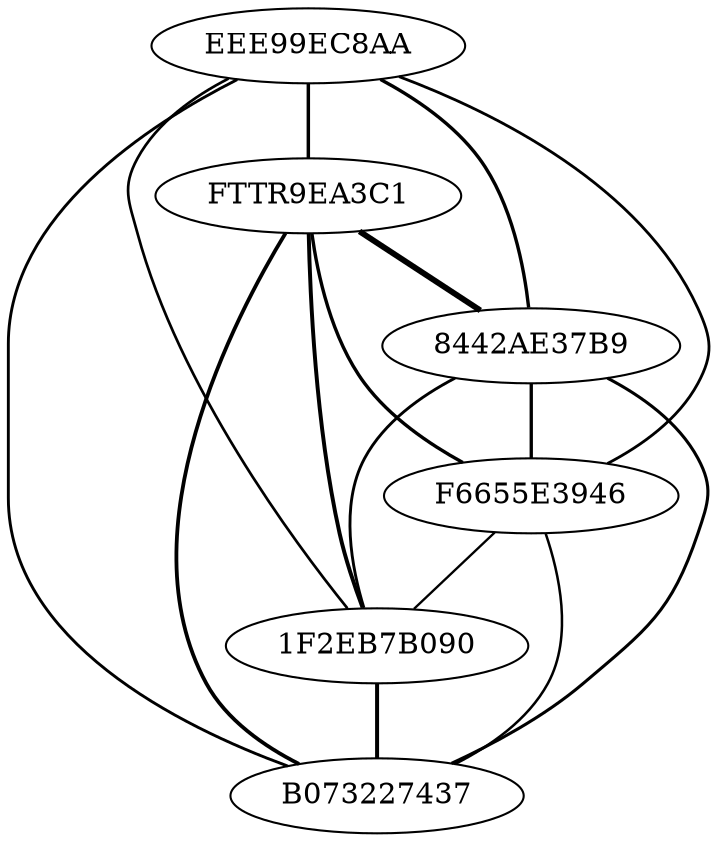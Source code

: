 strict graph  {
"./Cluster_2/EEE99EC8AA67B05407C01094184C33D2B5A44" [label=EEE99EC8AA];
"./Cluster_2/FTTR9EA3C16194CE354C244C1B74C46CD92E" [label=FTTR9EA3C1];
"./Cluster_2/8442AE37B91F279A9F06DE4C60B286A3" [label="8442AE37B9"];
"./Cluster_2/F6655E39465C2FF5B016980D918EA028" [label=F6655E3946];
"./Cluster_2/1F2EB7B090018D975E6D9B40868C94CA" [label="1F2EB7B090"];
"./Cluster_2/B07322743778B5868475DBE66EEDAC4F" [label=B073227437];
"./Cluster_2/EEE99EC8AA67B05407C01094184C33D2B5A44" -- "./Cluster_2/FTTR9EA3C16194CE354C244C1B74C46CD92E"  [penwidth="1.6666666666666665"];
"./Cluster_2/EEE99EC8AA67B05407C01094184C33D2B5A44" -- "./Cluster_2/8442AE37B91F279A9F06DE4C60B286A3"  [penwidth="1.6346153846153846"];
"./Cluster_2/EEE99EC8AA67B05407C01094184C33D2B5A44" -- "./Cluster_2/F6655E39465C2FF5B016980D918EA028"  [penwidth="1.3551401869158877"];
"./Cluster_2/EEE99EC8AA67B05407C01094184C33D2B5A44" -- "./Cluster_2/1F2EB7B090018D975E6D9B40868C94CA"  [penwidth="1.2962962962962967"];
"./Cluster_2/EEE99EC8AA67B05407C01094184C33D2B5A44" -- "./Cluster_2/B07322743778B5868475DBE66EEDAC4F"  [penwidth="1.3888888888888886"];
"./Cluster_2/FTTR9EA3C16194CE354C244C1B74C46CD92E" -- "./Cluster_2/8442AE37B91F279A9F06DE4C60B286A3"  [penwidth="2.8125"];
"./Cluster_2/FTTR9EA3C16194CE354C244C1B74C46CD92E" -- "./Cluster_2/F6655E39465C2FF5B016980D918EA028"  [penwidth="1.6346153846153846"];
"./Cluster_2/FTTR9EA3C16194CE354C244C1B74C46CD92E" -- "./Cluster_2/1F2EB7B090018D975E6D9B40868C94CA"  [penwidth="1.8932038834951461"];
"./Cluster_2/FTTR9EA3C16194CE354C244C1B74C46CD92E" -- "./Cluster_2/B07322743778B5868475DBE66EEDAC4F"  [penwidth="1.8269230769230773"];
"./Cluster_2/8442AE37B91F279A9F06DE4C60B286A3" -- "./Cluster_2/F6655E39465C2FF5B016980D918EA028"  [penwidth="1.6037735849056602"];
"./Cluster_2/8442AE37B91F279A9F06DE4C60B286A3" -- "./Cluster_2/1F2EB7B090018D975E6D9B40868C94CA"  [penwidth="1.3888888888888886"];
"./Cluster_2/8442AE37B91F279A9F06DE4C60B286A3" -- "./Cluster_2/B07322743778B5868475DBE66EEDAC4F"  [penwidth="1.4814814814814816"];
"./Cluster_2/F6655E39465C2FF5B016980D918EA028" -- "./Cluster_2/1F2EB7B090018D975E6D9B40868C94CA"  [penwidth="1.126126126126126"];
"./Cluster_2/F6655E39465C2FF5B016980D918EA028" -- "./Cluster_2/B07322743778B5868475DBE66EEDAC4F"  [penwidth="1.2162162162162162"];
"./Cluster_2/1F2EB7B090018D975E6D9B40868C94CA" -- "./Cluster_2/B07322743778B5868475DBE66EEDAC4F"  [penwidth="1.9158878504672896"];
}
